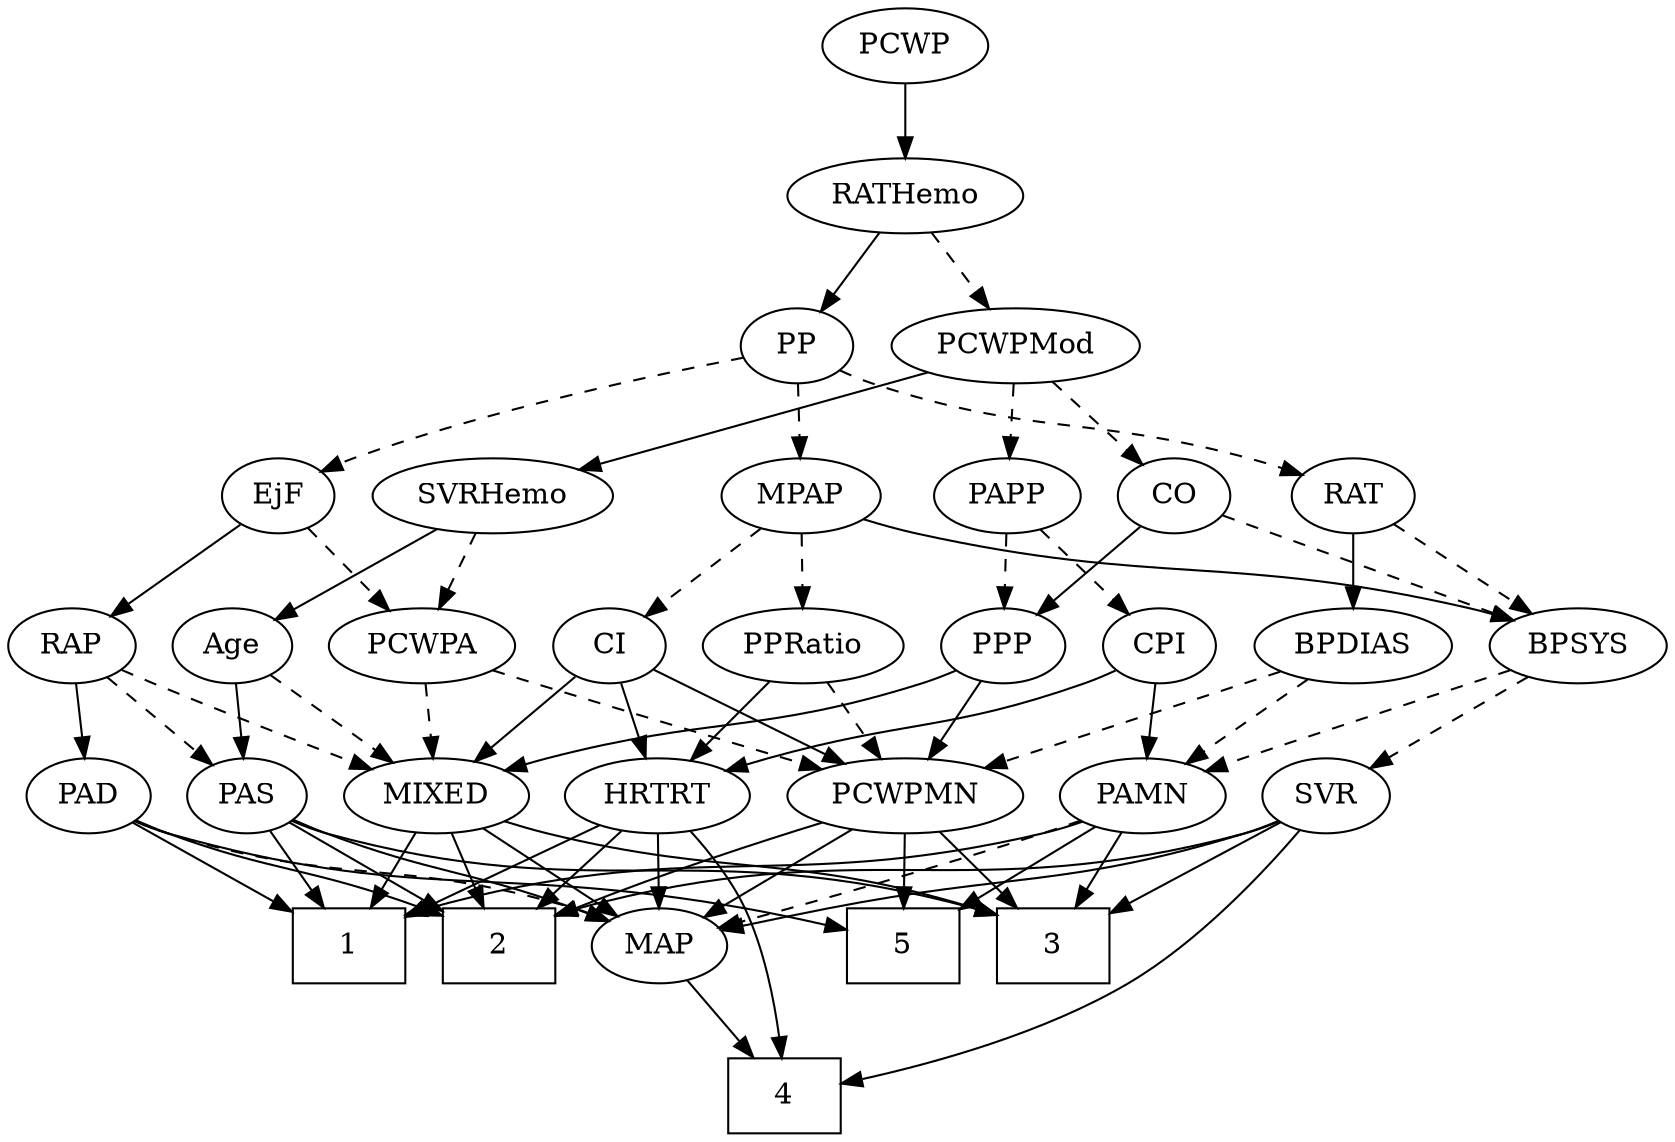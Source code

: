 strict digraph {
	graph [bb="0,0,739.64,540"];
	node [label="\N"];
	1	[height=0.5,
		pos="143.95,90",
		shape=box,
		width=0.75];
	2	[height=0.5,
		pos="215.95,90",
		shape=box,
		width=0.75];
	3	[height=0.5,
		pos="477.95,90",
		shape=box,
		width=0.75];
	4	[height=0.5,
		pos="350.95,18",
		shape=box,
		width=0.75];
	5	[height=0.5,
		pos="405.95,90",
		shape=box,
		width=0.75];
	Age	[height=0.5,
		pos="100.95,234",
		width=0.75];
	MIXED	[height=0.5,
		pos="196.95,162",
		width=1.1193];
	Age -> MIXED	[pos="e,176.79,177.7 118.56,220.16 132.57,209.94 152.45,195.44 168.69,183.61",
		style=dashed];
	PAS	[height=0.5,
		pos="111.95,162",
		width=0.75];
	Age -> PAS	[pos="e,109.23,180.28 103.61,216.05 104.82,208.35 106.29,199.03 107.65,190.36",
		style=solid];
	EjF	[height=0.5,
		pos="126.95,306",
		width=0.75];
	RAP	[height=0.5,
		pos="27.948,234",
		width=0.77632];
	EjF -> RAP	[pos="e,45.991,247.76 108.79,292.16 93.578,281.41 71.659,265.91 54.481,253.76",
		style=solid];
	PCWPA	[height=0.5,
		pos="187.95,234",
		width=1.1555];
	EjF -> PCWPA	[pos="e,173.75,251.29 139.88,290.15 147.8,281.07 158.11,269.24 167.15,258.87",
		style=dashed];
	RAP -> MIXED	[pos="e,167.42,174.38 49.781,222.75 54.746,220.48 60.012,218.12 64.948,216 95.925,202.67 131.41,188.48 157.79,178.14",
		style=dashed];
	PAD	[height=0.5,
		pos="37.948,162",
		width=0.79437];
	RAP -> PAD	[pos="e,35.48,180.28 30.368,216.05 31.47,208.35 32.801,199.03 34.038,190.36",
		style=solid];
	RAP -> PAS	[pos="e,95.672,176.56 44.543,219.17 56.933,208.85 74.049,194.58 87.932,183.01",
		style=dashed];
	MIXED -> 1	[pos="e,156.91,108.12 184.66,144.76 178.22,136.27 170.2,125.68 162.99,116.15",
		style=solid];
	MIXED -> 2	[pos="e,211.26,108.28 201.55,144.05 203.66,136.26 206.22,126.82 208.6,118.08",
		style=solid];
	MIXED -> 3	[pos="e,450.73,104.75 226.78,149.84 233.06,147.72 239.68,145.65 245.95,144 328.58,122.21 355.73,134.22 441.15,107.79",
		style=solid];
	MAP	[height=0.5,
		pos="291.95,90",
		width=0.84854];
	MIXED -> MAP	[pos="e,273.44,104.64 217.09,146.15 231.16,135.79 250.07,121.86 265.37,110.58",
		style=solid];
	MPAP	[height=0.5,
		pos="358.95,306",
		width=0.97491];
	BPSYS	[height=0.5,
		pos="701.95,234",
		width=1.0471];
	MPAP -> BPSYS	[pos="e,673.9,246.19 386.08,294.35 392.82,291.99 400.08,289.7 406.95,288 515.07,261.28 546.91,279.08 654.95,252 657.96,251.24 661.06,250.37 \
664.15,249.42",
		style=solid];
	PPRatio	[height=0.5,
		pos="359.95,234",
		width=1.1013];
	MPAP -> PPRatio	[pos="e,359.7,252.1 359.19,287.7 359.3,279.98 359.44,270.71 359.56,262.11",
		style=dashed];
	CI	[height=0.5,
		pos="274.95,234",
		width=0.75];
	MPAP -> CI	[pos="e,291.31,248.64 341.13,290.15 328.93,279.98 312.59,266.37 299.2,255.21",
		style=dashed];
	PAMN	[height=0.5,
		pos="506.95,162",
		width=1.011];
	BPSYS -> PAMN	[pos="e,534.99,173.72 672.88,222.43 666.95,220.29 660.75,218.06 654.95,216 609.26,199.75 597.52,196.57 551.95,180 549.54,179.13 547.07,\
178.22 544.58,177.3",
		style=dashed];
	SVR	[height=0.5,
		pos="588.95,162",
		width=0.77632];
	BPSYS -> SVR	[pos="e,608.31,174.99 679.89,219.34 661.93,208.21 636.45,192.43 617.03,180.4",
		style=dashed];
	PAD -> 1	[pos="e,117.99,108.14 56.898,148.49 71.401,138.91 91.803,125.43 109.21,113.94",
		style=solid];
	PAD -> 2	[pos="e,188.57,104.3 60.314,150.6 65.417,148.34 70.84,146.02 75.948,144 118.67,127.09 132.94,126.48 179.2,108.09",
		style=solid];
	PAD -> 5	[pos="e,378.65,97.862 59.657,150.03 64.886,147.75 70.53,145.56 75.948,144 186.36,112.23 218.96,128.88 331.95,108 343.98,105.78 357.01,\
102.93 368.74,100.21",
		style=solid];
	PAD -> MAP	[pos="e,268.55,101.87 59.731,150.28 64.957,147.98 70.581,145.73 75.948,144 151.95,119.55 175.71,131.73 251.95,108 254.34,107.25 256.79,\
106.42 259.24,105.52",
		style=dashed];
	CO	[height=0.5,
		pos="524.95,306",
		width=0.75];
	CO -> BPSYS	[pos="e,673.71,246.17 547.72,295.99 577.17,284.35 628.85,263.91 664.2,249.93",
		style=dashed];
	PPP	[height=0.5,
		pos="444.95,234",
		width=0.75];
	CO -> PPP	[pos="e,460.72,248.8 509.14,291.17 497.53,281.01 481.55,267.03 468.45,255.56",
		style=solid];
	PAS -> 1	[pos="e,135.97,108.45 119.53,144.41 123.17,136.45 127.62,126.72 131.72,117.76",
		style=solid];
	PAS -> 2	[pos="e,190.48,108.14 130.54,148.49 144.77,138.91 164.79,125.43 181.87,113.94",
		style=solid];
	PAS -> 3	[pos="e,450.78,104.93 132.45,149.95 137.4,147.66 142.77,145.5 147.95,144 271.32,108.32 313.43,142.8 441.04,107.7",
		style=solid];
	PAS -> MAP	[pos="e,267.94,101.52 133.1,150.55 137.93,148.29 143.08,145.98 147.95,144 193.24,125.53 206.3,125.58 251.95,108 254.15,107.15 256.4,106.26 \
258.67,105.35",
		style=solid];
	PAMN -> 1	[pos="e,171.12,104.91 480.15,149.7 474.23,147.54 467.94,145.49 461.95,144 342.46,114.24 303.22,141.93 180.85,107.71",
		style=solid];
	PAMN -> 3	[pos="e,485.1,108.28 499.93,144.05 496.66,136.18 492.7,126.62 489.05,117.79",
		style=solid];
	PAMN -> 5	[pos="e,430.64,108.11 486.51,146.83 472.89,137.4 454.69,124.78 439.03,113.93",
		style=solid];
	PAMN -> MAP	[pos="e,318.9,98.868 478.95,150.13 473.34,148.04 467.47,145.9 461.95,144 416.32,128.29 363.13,112.03 328.57,101.74",
		style=dashed];
	RATHemo	[height=0.5,
		pos="404.95,450",
		width=1.3721];
	PCWPMod	[height=0.5,
		pos="453.95,378",
		width=1.4443];
	RATHemo -> PCWPMod	[pos="e,442.08,395.96 416.56,432.41 422.45,423.99 429.74,413.58 436.31,404.2",
		style=dashed];
	PP	[height=0.5,
		pos="356.95,378",
		width=0.75];
	RATHemo -> PP	[pos="e,367.91,394.99 393.57,432.41 387.63,423.74 380.24,412.97 373.66,403.38",
		style=solid];
	CPI	[height=0.5,
		pos="516.95,234",
		width=0.75];
	CPI -> PAMN	[pos="e,509.42,180.28 514.53,216.05 513.43,208.35 512.09,199.03 510.86,190.36",
		style=solid];
	HRTRT	[height=0.5,
		pos="294.95,162",
		width=1.1013];
	CPI -> HRTRT	[pos="e,325.15,173.89 495.9,222.27 491.06,220.02 485.88,217.8 480.95,216 421.79,194.47 404.18,198.33 343.95,180 340.99,179.1 337.93,178.13 \
334.87,177.13",
		style=solid];
	RAT	[height=0.5,
		pos="603.95,306",
		width=0.75827];
	RAT -> BPSYS	[pos="e,681.72,249.45 621.92,292.16 636.32,281.88 656.79,267.25 673.42,255.37",
		style=dashed];
	BPDIAS	[height=0.5,
		pos="603.95,234",
		width=1.1735];
	RAT -> BPDIAS	[pos="e,603.95,252.1 603.95,287.7 603.95,279.98 603.95,270.71 603.95,262.11",
		style=solid];
	SVR -> 2	[pos="e,243.11,104.94 567.86,149.94 562.76,147.66 557.25,145.5 551.95,144 425.86,108.42 383.09,143.36 253.04,107.74",
		style=solid];
	SVR -> 3	[pos="e,504.96,108.03 569.61,148.81 554.17,139.07 532.11,125.16 513.5,113.42",
		style=solid];
	SVR -> 4	[pos="e,378.07,23.089 579.33,144.81 566.72,124.91 542.78,91.407 513.95,72 475.36,46.024 423.11,32.009 388.28,25.033",
		style=solid];
	SVR -> MAP	[pos="e,320.08,97.269 567.77,150.24 562.68,147.94 557.19,145.7 551.95,144 473.5,118.61 450.68,124.78 369.95,108 356.88,105.28 342.62,102.21 \
329.9,99.425",
		style=solid];
	PCWPMod -> CO	[pos="e,510.49,321.25 470.41,360.76 480.17,351.14 492.65,338.84 503.21,328.43",
		style=dashed];
	SVRHemo	[height=0.5,
		pos="221.95,306",
		width=1.3902];
	PCWPMod -> SVRHemo	[pos="e,258.96,318.17 416.16,365.6 375.89,353.45 312.1,334.2 268.7,321.11",
		style=solid];
	PAPP	[height=0.5,
		pos="447.95,306",
		width=0.88464];
	PCWPMod -> PAPP	[pos="e,449.41,324.1 452.46,359.7 451.8,351.98 451.01,342.71 450.27,334.11",
		style=dashed];
	PCWPA -> MIXED	[pos="e,194.75,180.1 190.17,215.7 191.16,207.98 192.36,198.71 193.46,190.11",
		style=dashed];
	PCWPMN	[height=0.5,
		pos="402.95,162",
		width=1.3902];
	PCWPA -> PCWPMN	[pos="e,366.76,174.59 219.76,222.34 226.11,220.23 232.74,218.04 238.95,216 278.75,202.93 324.08,188.31 356.97,177.73",
		style=dashed];
	PCWPMN -> 2	[pos="e,243.33,104.29 366.86,149.5 338.07,140.07 296.6,125.91 252.73,108.14",
		style=solid];
	PCWPMN -> 3	[pos="e,459.6,108.12 420.34,144.76 429.81,135.92 441.71,124.82 452.24,115",
		style=solid];
	PCWPMN -> 5	[pos="e,405.21,108.1 403.69,143.7 404.02,135.98 404.42,126.71 404.79,118.11",
		style=solid];
	PCWPMN -> MAP	[pos="e,312.01,103.65 379.14,145.98 361.95,135.14 338.66,120.46 320.47,108.99",
		style=solid];
	SVRHemo -> Age	[pos="e,120.7,246.43 196.58,290.33 176.99,278.99 149.88,263.31 129.52,251.53",
		style=solid];
	SVRHemo -> PCWPA	[pos="e,196.1,251.79 213.72,288.05 209.75,279.89 204.9,269.91 200.49,260.82",
		style=dashed];
	BPDIAS -> PAMN	[pos="e,526.83,177.35 583.38,218.15 569.3,208 550.46,194.4 535.01,183.25",
		style=dashed];
	BPDIAS -> PCWPMN	[pos="e,437.68,175.1 572.1,221.91 538.46,210.19 485.18,191.64 447.41,178.48",
		style=dashed];
	MAP -> 4	[pos="e,336.23,36.461 305.04,73.465 312.26,64.906 321.39,54.069 329.61,44.32",
		style=solid];
	PP -> EjF	[pos="e,148,317.69 331.7,371.59 294.26,363.23 222.06,345.84 162.95,324 161.1,323.32 159.22,322.58 157.33,321.8",
		style=dashed];
	PP -> MPAP	[pos="e,358.46,324.1 357.44,359.7 357.66,351.98 357.93,342.71 358.17,334.11",
		style=dashed];
	PP -> RAT	[pos="e,581.43,316.71 377.55,366.28 382.5,363.98 387.84,361.73 392.95,360 465.28,335.53 487.86,346.11 560.95,324 564.54,322.91 568.25,\
321.66 571.93,320.33",
		style=dashed];
	PPP -> MIXED	[pos="e,227.09,174.08 424.34,222.3 419.38,220 414.05,217.74 408.95,216 338.74,192.01 317.34,200.19 245.95,180 242.97,179.16 239.9,178.23 \
236.83,177.27",
		style=solid];
	PPP -> PCWPMN	[pos="e,413.03,179.8 435.42,217.12 430.35,208.68 424.01,198.1 418.28,188.55",
		style=solid];
	PPRatio -> PCWPMN	[pos="e,392.53,179.96 370.14,216.41 375.26,208.08 381.57,197.8 387.29,188.49",
		style=dashed];
	PPRatio -> HRTRT	[pos="e,309.64,178.82 345.2,217.12 336.72,207.99 325.92,196.36 316.51,186.22",
		style=solid];
	PCWP	[height=0.5,
		pos="404.95,522",
		width=0.97491];
	PCWP -> RATHemo	[pos="e,404.95,468.1 404.95,503.7 404.95,495.98 404.95,486.71 404.95,478.11",
		style=solid];
	CI -> MIXED	[pos="e,214.23,178.51 259.54,219.17 248.83,209.56 234.32,196.54 221.97,185.46",
		style=solid];
	CI -> PCWPMN	[pos="e,376.55,177.44 295.23,221.91 314.65,211.29 344.35,195.05 367.65,182.31",
		style=solid];
	CI -> HRTRT	[pos="e,290.01,180.28 279.79,216.05 282.02,208.26 284.71,198.82 287.21,190.08",
		style=solid];
	PAPP -> CPI	[pos="e,502.48,249.68 462.92,289.81 472.36,280.23 484.71,267.7 495.22,257.04",
		style=dashed];
	PAPP -> PPP	[pos="e,445.68,252.1 447.21,287.7 446.88,279.98 446.48,270.71 446.11,262.11",
		style=dashed];
	HRTRT -> 1	[pos="e,171.06,103.84 267.96,148.65 246.55,138.83 215.63,124.61 180.56,108.27",
		style=solid];
	HRTRT -> 2	[pos="e,235.37,108.21 277.41,145.46 267.29,136.5 254.35,125.03 242.96,114.93",
		style=solid];
	HRTRT -> 4	[pos="e,349.35,36.014 308.79,144.84 316.68,134.84 326.13,121.38 331.95,108 340.54,88.227 345.37,64.247 348.01,46.162",
		style=solid];
	HRTRT -> MAP	[pos="e,292.68,108.1 294.21,143.7 293.88,135.98 293.48,126.71 293.11,118.11",
		style=solid];
}
